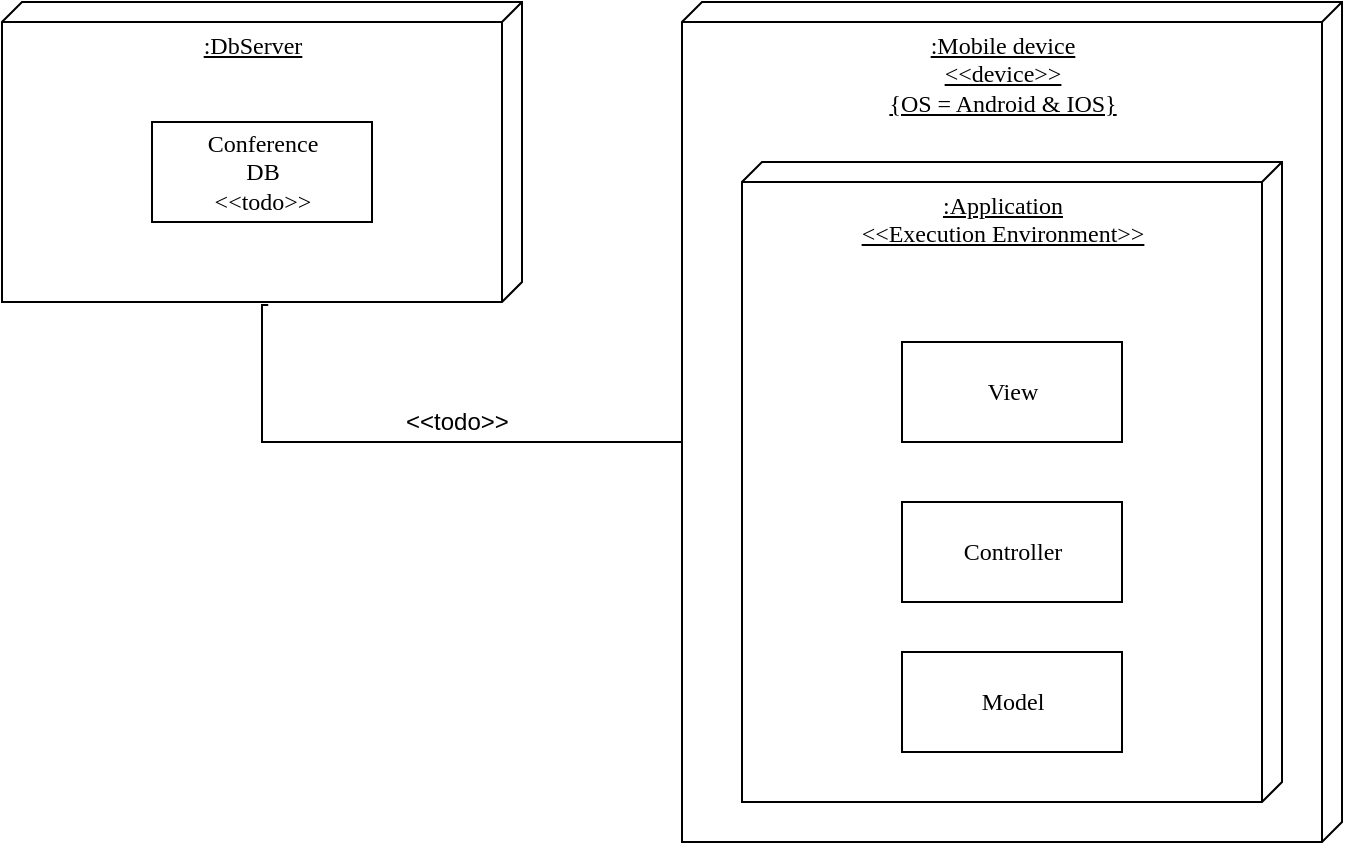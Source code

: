 <mxfile version="12.2.2" type="device" pages="1"><diagram name="Page-1" id="5f0bae14-7c28-e335-631c-24af17079c00"><mxGraphModel dx="1195" dy="660" grid="1" gridSize="10" guides="1" tooltips="1" connect="1" arrows="1" fold="1" page="1" pageScale="1" pageWidth="1100" pageHeight="850" background="#ffffff" math="0" shadow="0"><root><mxCell id="0"/><mxCell id="1" parent="0"/><mxCell id="39150e848f15840c-1" value=":Mobile device&lt;br&gt;&amp;lt;&amp;lt;device&amp;gt;&amp;gt;&lt;br&gt;{OS = Android &amp;amp; IOS}" style="verticalAlign=top;align=center;spacingTop=8;spacingLeft=2;spacingRight=12;shape=cube;size=10;direction=south;fontStyle=4;html=1;rounded=0;shadow=0;comic=0;labelBackgroundColor=none;strokeWidth=1;fontFamily=Verdana;fontSize=12" parent="1" vertex="1"><mxGeometry x="340" y="100" width="330" height="420" as="geometry"/></mxCell><mxCell id="ebTBY3yTC_tI4KyziIkA-6" value=":Application&lt;br&gt;&amp;lt;&amp;lt;Execution Environment&amp;gt;&amp;gt;" style="verticalAlign=top;align=center;spacingTop=8;spacingLeft=2;spacingRight=12;shape=cube;size=10;direction=south;fontStyle=4;html=1;rounded=0;shadow=0;comic=0;labelBackgroundColor=none;strokeWidth=1;fontFamily=Verdana;fontSize=12" vertex="1" parent="1"><mxGeometry x="370" y="180" width="270" height="320" as="geometry"/></mxCell><mxCell id="39150e848f15840c-3" value=":DbServer" style="verticalAlign=top;align=center;spacingTop=8;spacingLeft=2;spacingRight=12;shape=cube;size=10;direction=south;fontStyle=4;html=1;rounded=0;shadow=0;comic=0;labelBackgroundColor=none;strokeWidth=1;fontFamily=Verdana;fontSize=12" parent="1" vertex="1"><mxGeometry y="100" width="260" height="150" as="geometry"/></mxCell><mxCell id="39150e848f15840c-4" value="View" style="html=1;rounded=0;shadow=0;comic=0;labelBackgroundColor=none;strokeWidth=1;fontFamily=Verdana;fontSize=12;align=center;" parent="1" vertex="1"><mxGeometry x="450" y="270" width="110" height="50" as="geometry"/></mxCell><mxCell id="39150e848f15840c-18" style="edgeStyle=orthogonalEdgeStyle;rounded=0;html=1;labelBackgroundColor=none;startArrow=none;startFill=0;startSize=8;endArrow=none;endFill=0;endSize=16;fontFamily=Verdana;fontSize=12;exitX=1.01;exitY=0.488;exitDx=0;exitDy=0;exitPerimeter=0;" parent="1" source="39150e848f15840c-3" target="39150e848f15840c-1" edge="1"><mxGeometry relative="1" as="geometry"><Array as="points"><mxPoint x="130" y="252"/><mxPoint x="130" y="320"/></Array></mxGeometry></mxCell><mxCell id="ebTBY3yTC_tI4KyziIkA-1" value="Conference&lt;br&gt;DB&lt;br&gt;&amp;lt;&amp;lt;todo&amp;gt;&amp;gt;" style="html=1;rounded=0;shadow=0;comic=0;labelBackgroundColor=none;strokeWidth=1;fontFamily=Verdana;fontSize=12;align=center;" vertex="1" parent="1"><mxGeometry x="75" y="160" width="110" height="50" as="geometry"/></mxCell><mxCell id="ebTBY3yTC_tI4KyziIkA-2" value="&amp;lt;&amp;lt;todo&amp;gt;&amp;gt;" style="text;html=1;resizable=0;points=[];autosize=1;align=left;verticalAlign=top;spacingTop=-4;" vertex="1" parent="1"><mxGeometry x="200" y="300" width="70" height="10" as="geometry"/></mxCell><mxCell id="ebTBY3yTC_tI4KyziIkA-4" value="Controller" style="html=1;rounded=0;shadow=0;comic=0;labelBackgroundColor=none;strokeWidth=1;fontFamily=Verdana;fontSize=12;align=center;" vertex="1" parent="1"><mxGeometry x="450" y="350" width="110" height="50" as="geometry"/></mxCell><mxCell id="ebTBY3yTC_tI4KyziIkA-5" value="Model" style="html=1;rounded=0;shadow=0;comic=0;labelBackgroundColor=none;strokeWidth=1;fontFamily=Verdana;fontSize=12;align=center;" vertex="1" parent="1"><mxGeometry x="450" y="425" width="110" height="50" as="geometry"/></mxCell></root></mxGraphModel></diagram></mxfile>